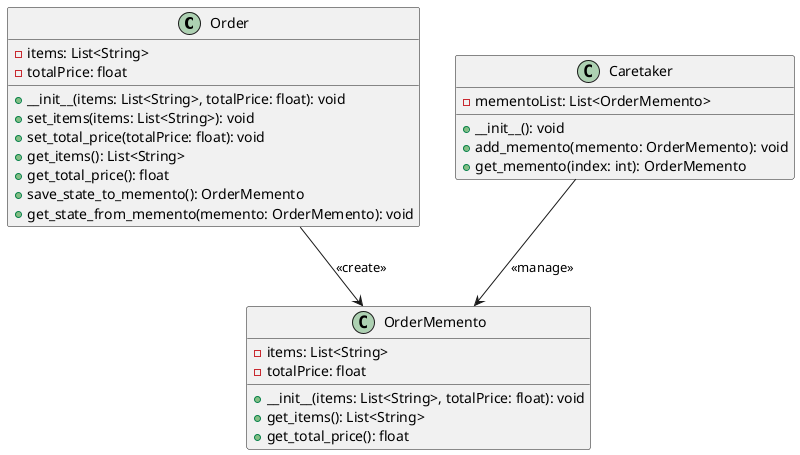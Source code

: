 @startuml

class Order {
    -items: List<String>
    -totalPrice: float
    +__init__(items: List<String>, totalPrice: float): void
    +set_items(items: List<String>): void
    +set_total_price(totalPrice: float): void
    +get_items(): List<String>
    +get_total_price(): float
    +save_state_to_memento(): OrderMemento
    +get_state_from_memento(memento: OrderMemento): void
}

class OrderMemento {
    -items: List<String>
    -totalPrice: float
    +__init__(items: List<String>, totalPrice: float): void
    +get_items(): List<String>
    +get_total_price(): float
}

class Caretaker {
    -mementoList: List<OrderMemento>
    +__init__(): void
    +add_memento(memento: OrderMemento): void
    +get_memento(index: int): OrderMemento
}

Order --> OrderMemento: <<create>>
Caretaker --> OrderMemento: <<manage>>

@enduml